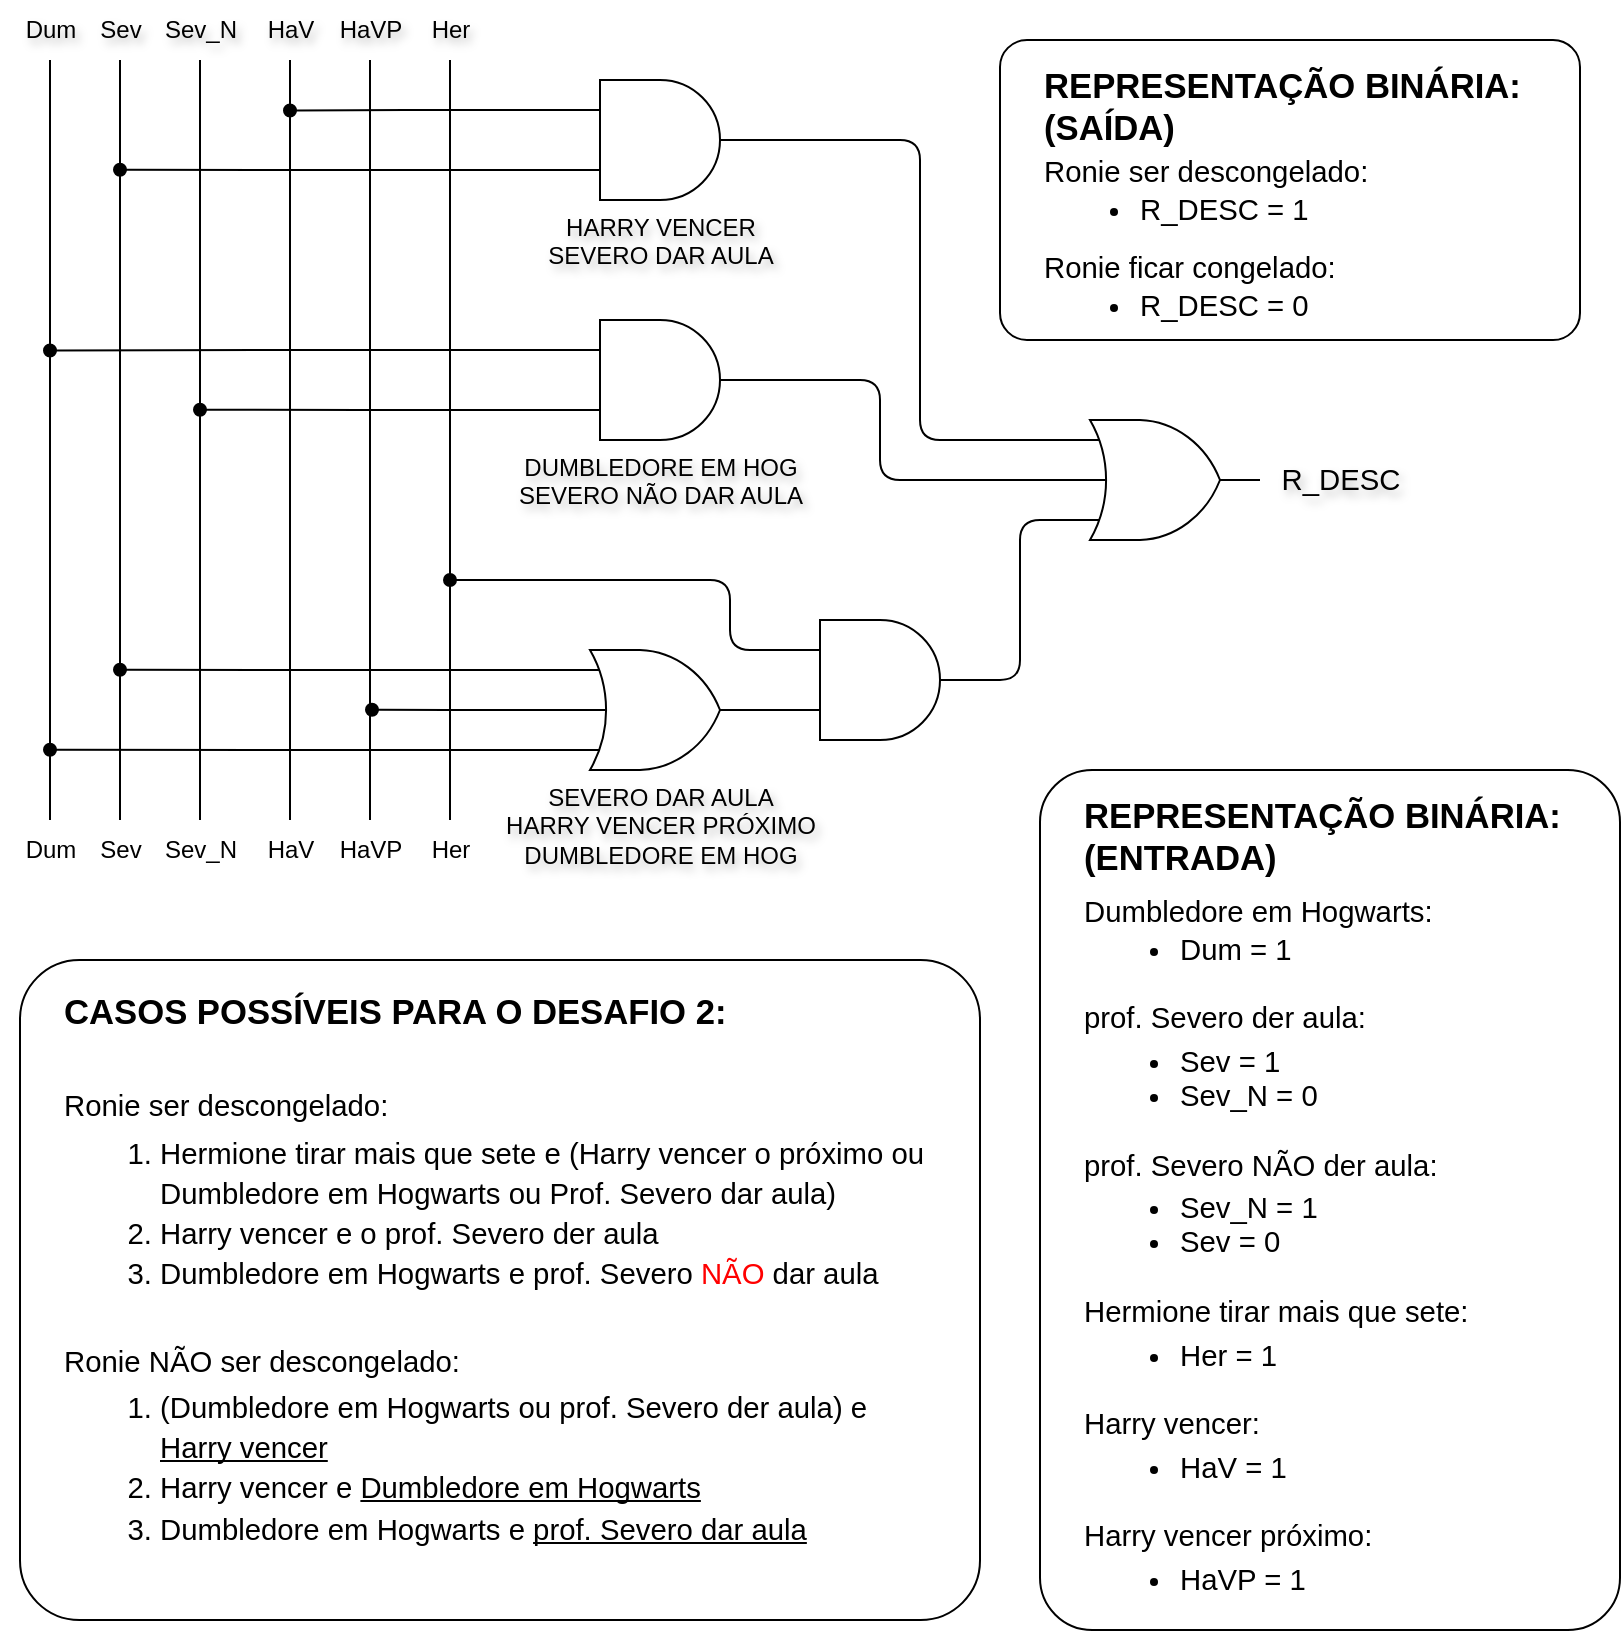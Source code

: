 <mxfile version="24.1.0" type="device">
  <diagram name="Página-1" id="jZn85Tw5e062K_5sVM_j">
    <mxGraphModel dx="819" dy="482" grid="1" gridSize="10" guides="1" tooltips="1" connect="1" arrows="1" fold="1" page="1" pageScale="1" pageWidth="827" pageHeight="1169" math="0" shadow="0">
      <root>
        <mxCell id="0" />
        <mxCell id="1" parent="0" />
        <mxCell id="wo6hQcJHvFdP4VvqB_ml-67" style="edgeStyle=orthogonalEdgeStyle;rounded=1;orthogonalLoop=1;jettySize=auto;html=1;endArrow=none;endFill=0;textShadow=1;" edge="1" parent="1" source="wo6hQcJHvFdP4VvqB_ml-50" target="wo6hQcJHvFdP4VvqB_ml-58">
          <mxGeometry relative="1" as="geometry" />
        </mxCell>
        <mxCell id="wo6hQcJHvFdP4VvqB_ml-50" value="Sev" style="text;html=1;align=center;verticalAlign=middle;resizable=0;points=[];autosize=1;strokeColor=none;fillColor=none;textShadow=1;" vertex="1" parent="1">
          <mxGeometry x="50" y="10" width="40" height="30" as="geometry" />
        </mxCell>
        <mxCell id="wo6hQcJHvFdP4VvqB_ml-63" style="edgeStyle=orthogonalEdgeStyle;rounded=1;orthogonalLoop=1;jettySize=auto;html=1;endArrow=none;endFill=0;textShadow=1;" edge="1" parent="1" source="wo6hQcJHvFdP4VvqB_ml-51" target="wo6hQcJHvFdP4VvqB_ml-59">
          <mxGeometry relative="1" as="geometry" />
        </mxCell>
        <mxCell id="wo6hQcJHvFdP4VvqB_ml-51" value="Dum" style="text;html=1;align=center;verticalAlign=middle;resizable=0;points=[];autosize=1;strokeColor=none;fillColor=none;textShadow=1;" vertex="1" parent="1">
          <mxGeometry x="10" y="10" width="50" height="30" as="geometry" />
        </mxCell>
        <mxCell id="wo6hQcJHvFdP4VvqB_ml-64" style="edgeStyle=orthogonalEdgeStyle;rounded=1;orthogonalLoop=1;jettySize=auto;html=1;endArrow=none;endFill=0;textShadow=1;" edge="1" parent="1" source="wo6hQcJHvFdP4VvqB_ml-52" target="wo6hQcJHvFdP4VvqB_ml-60">
          <mxGeometry relative="1" as="geometry" />
        </mxCell>
        <mxCell id="wo6hQcJHvFdP4VvqB_ml-52" value="HaVP" style="text;html=1;align=center;verticalAlign=middle;resizable=0;points=[];autosize=1;strokeColor=none;fillColor=none;textShadow=1;" vertex="1" parent="1">
          <mxGeometry x="170" y="10" width="50" height="30" as="geometry" />
        </mxCell>
        <mxCell id="wo6hQcJHvFdP4VvqB_ml-66" style="edgeStyle=orthogonalEdgeStyle;rounded=1;orthogonalLoop=1;jettySize=auto;html=1;endArrow=none;endFill=0;textShadow=1;" edge="1" parent="1" source="wo6hQcJHvFdP4VvqB_ml-53" target="wo6hQcJHvFdP4VvqB_ml-61">
          <mxGeometry relative="1" as="geometry" />
        </mxCell>
        <mxCell id="wo6hQcJHvFdP4VvqB_ml-53" value="Sev_N" style="text;html=1;align=center;verticalAlign=middle;resizable=0;points=[];autosize=1;strokeColor=none;fillColor=none;textShadow=1;" vertex="1" parent="1">
          <mxGeometry x="80" y="10" width="60" height="30" as="geometry" />
        </mxCell>
        <mxCell id="wo6hQcJHvFdP4VvqB_ml-65" style="edgeStyle=orthogonalEdgeStyle;rounded=1;orthogonalLoop=1;jettySize=auto;html=1;endArrow=none;endFill=0;textShadow=1;" edge="1" parent="1" source="wo6hQcJHvFdP4VvqB_ml-54" target="wo6hQcJHvFdP4VvqB_ml-62">
          <mxGeometry relative="1" as="geometry" />
        </mxCell>
        <mxCell id="wo6hQcJHvFdP4VvqB_ml-54" value="HaV" style="text;html=1;align=center;verticalAlign=middle;resizable=0;points=[];autosize=1;strokeColor=none;fillColor=none;textShadow=1;" vertex="1" parent="1">
          <mxGeometry x="130" y="10" width="50" height="30" as="geometry" />
        </mxCell>
        <mxCell id="wo6hQcJHvFdP4VvqB_ml-58" value="Sev" style="text;html=1;align=center;verticalAlign=middle;resizable=0;points=[];autosize=1;strokeColor=none;fillColor=none;" vertex="1" parent="1">
          <mxGeometry x="50" y="420" width="40" height="30" as="geometry" />
        </mxCell>
        <mxCell id="wo6hQcJHvFdP4VvqB_ml-59" value="Dum" style="text;html=1;align=center;verticalAlign=middle;resizable=0;points=[];autosize=1;strokeColor=none;fillColor=none;" vertex="1" parent="1">
          <mxGeometry x="10" y="420" width="50" height="30" as="geometry" />
        </mxCell>
        <mxCell id="wo6hQcJHvFdP4VvqB_ml-60" value="HaVP" style="text;html=1;align=center;verticalAlign=middle;resizable=0;points=[];autosize=1;strokeColor=none;fillColor=none;" vertex="1" parent="1">
          <mxGeometry x="170" y="420" width="50" height="30" as="geometry" />
        </mxCell>
        <mxCell id="wo6hQcJHvFdP4VvqB_ml-61" value="Sev_N" style="text;html=1;align=center;verticalAlign=middle;resizable=0;points=[];autosize=1;strokeColor=none;fillColor=none;" vertex="1" parent="1">
          <mxGeometry x="80" y="420" width="60" height="30" as="geometry" />
        </mxCell>
        <mxCell id="wo6hQcJHvFdP4VvqB_ml-62" value="HaV" style="text;html=1;align=center;verticalAlign=middle;resizable=0;points=[];autosize=1;strokeColor=none;fillColor=none;" vertex="1" parent="1">
          <mxGeometry x="130" y="420" width="50" height="30" as="geometry" />
        </mxCell>
        <mxCell id="wo6hQcJHvFdP4VvqB_ml-68" style="edgeStyle=orthogonalEdgeStyle;rounded=1;orthogonalLoop=1;jettySize=auto;html=1;exitX=0;exitY=0.25;exitDx=0;exitDy=0;exitPerimeter=0;endArrow=oval;endFill=1;textShadow=1;" edge="1" parent="1" source="wo6hQcJHvFdP4VvqB_ml-36">
          <mxGeometry relative="1" as="geometry">
            <mxPoint x="155" y="65.241" as="targetPoint" />
            <mxPoint x="285" y="65" as="sourcePoint" />
          </mxGeometry>
        </mxCell>
        <mxCell id="wo6hQcJHvFdP4VvqB_ml-70" style="edgeStyle=orthogonalEdgeStyle;rounded=1;orthogonalLoop=1;jettySize=auto;html=1;exitX=0;exitY=0.75;exitDx=0;exitDy=0;exitPerimeter=0;endArrow=oval;endFill=1;textShadow=1;" edge="1" parent="1" source="wo6hQcJHvFdP4VvqB_ml-36">
          <mxGeometry relative="1" as="geometry">
            <mxPoint x="70" y="94.897" as="targetPoint" />
          </mxGeometry>
        </mxCell>
        <mxCell id="wo6hQcJHvFdP4VvqB_ml-36" value="HARRY VENCER&lt;div&gt;SEVERO DAR AULA&lt;/div&gt;" style="verticalLabelPosition=bottom;shadow=0;dashed=0;align=center;html=1;verticalAlign=top;shape=mxgraph.electrical.logic_gates.logic_gate;operation=and;rounded=1;textShadow=1;" vertex="1" parent="1">
          <mxGeometry x="290" y="50" width="100" height="60" as="geometry" />
        </mxCell>
        <mxCell id="wo6hQcJHvFdP4VvqB_ml-71" style="edgeStyle=orthogonalEdgeStyle;rounded=1;orthogonalLoop=1;jettySize=auto;html=1;exitX=0;exitY=0.25;exitDx=0;exitDy=0;exitPerimeter=0;endArrow=oval;endFill=1;textShadow=1;" edge="1" parent="1" source="wo6hQcJHvFdP4VvqB_ml-41">
          <mxGeometry relative="1" as="geometry">
            <mxPoint x="35" y="185.241" as="targetPoint" />
            <mxPoint x="285" y="185" as="sourcePoint" />
          </mxGeometry>
        </mxCell>
        <mxCell id="wo6hQcJHvFdP4VvqB_ml-72" style="edgeStyle=orthogonalEdgeStyle;rounded=1;orthogonalLoop=1;jettySize=auto;html=1;exitX=0;exitY=0.75;exitDx=0;exitDy=0;exitPerimeter=0;endArrow=oval;endFill=1;textShadow=1;" edge="1" parent="1" source="wo6hQcJHvFdP4VvqB_ml-41">
          <mxGeometry relative="1" as="geometry">
            <mxPoint x="110" y="214.897" as="targetPoint" />
          </mxGeometry>
        </mxCell>
        <mxCell id="wo6hQcJHvFdP4VvqB_ml-41" value="DUMBLEDORE EM HOG&lt;div&gt;SEVERO NÃO DAR AULA&lt;/div&gt;" style="verticalLabelPosition=bottom;shadow=0;dashed=0;align=center;html=1;verticalAlign=top;shape=mxgraph.electrical.logic_gates.logic_gate;operation=and;rounded=1;textShadow=1;" vertex="1" parent="1">
          <mxGeometry x="290" y="170" width="100" height="60" as="geometry" />
        </mxCell>
        <mxCell id="wo6hQcJHvFdP4VvqB_ml-73" style="edgeStyle=orthogonalEdgeStyle;rounded=1;orthogonalLoop=1;jettySize=auto;html=1;exitX=0;exitY=0.167;exitDx=0;exitDy=0;exitPerimeter=0;endArrow=oval;endFill=1;textShadow=1;" edge="1" parent="1" source="wo6hQcJHvFdP4VvqB_ml-11">
          <mxGeometry relative="1" as="geometry">
            <mxPoint x="70" y="344.897" as="targetPoint" />
          </mxGeometry>
        </mxCell>
        <mxCell id="wo6hQcJHvFdP4VvqB_ml-75" style="edgeStyle=orthogonalEdgeStyle;rounded=1;orthogonalLoop=1;jettySize=auto;html=1;exitX=0;exitY=0.5;exitDx=0;exitDy=0;exitPerimeter=0;endArrow=oval;endFill=1;textShadow=1;" edge="1" parent="1" source="wo6hQcJHvFdP4VvqB_ml-11">
          <mxGeometry relative="1" as="geometry">
            <mxPoint x="196" y="364.897" as="targetPoint" />
            <mxPoint x="286" y="365" as="sourcePoint" />
          </mxGeometry>
        </mxCell>
        <mxCell id="wo6hQcJHvFdP4VvqB_ml-76" style="edgeStyle=orthogonalEdgeStyle;rounded=1;orthogonalLoop=1;jettySize=auto;html=1;exitX=0;exitY=0.833;exitDx=0;exitDy=0;exitPerimeter=0;endArrow=oval;endFill=1;textShadow=1;" edge="1" parent="1" source="wo6hQcJHvFdP4VvqB_ml-11">
          <mxGeometry relative="1" as="geometry">
            <mxPoint x="35" y="384.897" as="targetPoint" />
            <mxPoint x="285" y="385" as="sourcePoint" />
          </mxGeometry>
        </mxCell>
        <mxCell id="wo6hQcJHvFdP4VvqB_ml-11" value="&lt;div&gt;SEVERO DAR AULA&lt;/div&gt;&lt;div&gt;HARRY VENCER PRÓXIMO&lt;/div&gt;&lt;div&gt;DUMBLEDORE EM HOG&lt;br&gt;&lt;/div&gt;" style="verticalLabelPosition=bottom;shadow=0;dashed=0;align=center;html=1;verticalAlign=top;shape=mxgraph.electrical.logic_gates.logic_gate;operation=or;rounded=1;numInputs=3;textShadow=1;" vertex="1" parent="1">
          <mxGeometry x="290" y="335" width="100" height="60" as="geometry" />
        </mxCell>
        <mxCell id="wo6hQcJHvFdP4VvqB_ml-87" style="edgeStyle=orthogonalEdgeStyle;rounded=1;orthogonalLoop=1;jettySize=auto;html=1;exitX=0;exitY=0.25;exitDx=0;exitDy=0;exitPerimeter=0;endArrow=oval;endFill=1;textShadow=1;" edge="1" parent="1" source="wo6hQcJHvFdP4VvqB_ml-17">
          <mxGeometry relative="1" as="geometry">
            <mxPoint x="235" y="300" as="targetPoint" />
            <mxPoint x="425" y="335" as="sourcePoint" />
            <Array as="points">
              <mxPoint x="375" y="335" />
              <mxPoint x="375" y="300" />
            </Array>
          </mxGeometry>
        </mxCell>
        <mxCell id="wo6hQcJHvFdP4VvqB_ml-17" value="" style="verticalLabelPosition=bottom;shadow=0;dashed=0;align=center;html=1;verticalAlign=top;shape=mxgraph.electrical.logic_gates.logic_gate;operation=and;rounded=1;textShadow=1;" vertex="1" parent="1">
          <mxGeometry x="400" y="320" width="100" height="60" as="geometry" />
        </mxCell>
        <mxCell id="wo6hQcJHvFdP4VvqB_ml-18" style="edgeStyle=orthogonalEdgeStyle;rounded=1;orthogonalLoop=1;jettySize=auto;html=1;exitX=1;exitY=0.5;exitDx=0;exitDy=0;exitPerimeter=0;entryX=0;entryY=0.75;entryDx=0;entryDy=0;entryPerimeter=0;endArrow=none;endFill=0;textShadow=1;" edge="1" parent="1" source="wo6hQcJHvFdP4VvqB_ml-11" target="wo6hQcJHvFdP4VvqB_ml-17">
          <mxGeometry relative="1" as="geometry" />
        </mxCell>
        <mxCell id="wo6hQcJHvFdP4VvqB_ml-77" style="edgeStyle=orthogonalEdgeStyle;rounded=1;orthogonalLoop=1;jettySize=auto;html=1;endArrow=none;endFill=0;textShadow=1;" edge="1" parent="1" source="wo6hQcJHvFdP4VvqB_ml-78" target="wo6hQcJHvFdP4VvqB_ml-79">
          <mxGeometry relative="1" as="geometry" />
        </mxCell>
        <mxCell id="wo6hQcJHvFdP4VvqB_ml-78" value="Her" style="text;html=1;align=center;verticalAlign=middle;resizable=0;points=[];autosize=1;strokeColor=none;fillColor=none;textShadow=1;" vertex="1" parent="1">
          <mxGeometry x="215" y="10" width="40" height="30" as="geometry" />
        </mxCell>
        <mxCell id="wo6hQcJHvFdP4VvqB_ml-79" value="Her" style="text;html=1;align=center;verticalAlign=middle;resizable=0;points=[];autosize=1;strokeColor=none;fillColor=none;" vertex="1" parent="1">
          <mxGeometry x="215" y="420" width="40" height="30" as="geometry" />
        </mxCell>
        <mxCell id="wo6hQcJHvFdP4VvqB_ml-81" value="" style="verticalLabelPosition=bottom;shadow=0;dashed=0;align=center;html=1;verticalAlign=top;shape=mxgraph.electrical.logic_gates.logic_gate;operation=or;rounded=1;numInputs=3;textShadow=1;" vertex="1" parent="1">
          <mxGeometry x="540" y="220" width="100" height="60" as="geometry" />
        </mxCell>
        <mxCell id="wo6hQcJHvFdP4VvqB_ml-82" style="edgeStyle=orthogonalEdgeStyle;rounded=1;orthogonalLoop=1;jettySize=auto;html=1;exitX=1;exitY=0.5;exitDx=0;exitDy=0;exitPerimeter=0;entryX=0;entryY=0.167;entryDx=0;entryDy=0;entryPerimeter=0;endArrow=none;endFill=0;textShadow=1;" edge="1" parent="1" source="wo6hQcJHvFdP4VvqB_ml-36" target="wo6hQcJHvFdP4VvqB_ml-81">
          <mxGeometry relative="1" as="geometry">
            <Array as="points">
              <mxPoint x="470" y="80" />
              <mxPoint x="470" y="230" />
            </Array>
          </mxGeometry>
        </mxCell>
        <mxCell id="wo6hQcJHvFdP4VvqB_ml-83" style="edgeStyle=orthogonalEdgeStyle;rounded=1;orthogonalLoop=1;jettySize=auto;html=1;exitX=1;exitY=0.5;exitDx=0;exitDy=0;exitPerimeter=0;entryX=0;entryY=0.5;entryDx=0;entryDy=0;entryPerimeter=0;endArrow=none;endFill=0;textShadow=1;" edge="1" parent="1" source="wo6hQcJHvFdP4VvqB_ml-41" target="wo6hQcJHvFdP4VvqB_ml-81">
          <mxGeometry relative="1" as="geometry">
            <Array as="points">
              <mxPoint x="450" y="200" />
              <mxPoint x="450" y="250" />
            </Array>
          </mxGeometry>
        </mxCell>
        <mxCell id="wo6hQcJHvFdP4VvqB_ml-84" style="edgeStyle=orthogonalEdgeStyle;rounded=1;orthogonalLoop=1;jettySize=auto;html=1;exitX=1;exitY=0.5;exitDx=0;exitDy=0;exitPerimeter=0;entryX=0;entryY=0.833;entryDx=0;entryDy=0;entryPerimeter=0;endArrow=none;endFill=0;textShadow=1;" edge="1" parent="1" source="wo6hQcJHvFdP4VvqB_ml-17" target="wo6hQcJHvFdP4VvqB_ml-81">
          <mxGeometry relative="1" as="geometry" />
        </mxCell>
        <mxCell id="wo6hQcJHvFdP4VvqB_ml-85" value="&lt;span id=&quot;docs-internal-guid-f2258b3a-7fff-465f-809c-f6f44d3002fe&quot;&gt;&lt;span style=&quot;font-size: 11pt; font-family: Arial, sans-serif; background-color: transparent; font-variant-numeric: normal; font-variant-east-asian: normal; font-variant-alternates: normal; font-variant-position: normal; vertical-align: baseline; white-space: pre-wrap;&quot;&gt;R_DESC&lt;/span&gt;&lt;/span&gt;" style="text;html=1;align=center;verticalAlign=middle;resizable=0;points=[];autosize=1;strokeColor=none;fillColor=none;fontColor=default;textShadow=1;" vertex="1" parent="1">
          <mxGeometry x="640" y="235" width="80" height="30" as="geometry" />
        </mxCell>
        <mxCell id="wo6hQcJHvFdP4VvqB_ml-89" value="&lt;h1 style=&quot;margin-top: 0px; padding-left: 20px; padding-right: 20px;&quot;&gt;&lt;span id=&quot;docs-internal-guid-02a18f81-7fff-af73-265d-ae50ddb87528&quot; style=&quot;font-weight:normal;&quot;&gt;&lt;p style=&quot;line-height:1.38;margin-top:0pt;margin-bottom:10pt;&quot; dir=&quot;ltr&quot;&gt;&lt;span style=&quot;font-size: 13pt; font-family: Arial, sans-serif; background-color: transparent; font-weight: 700; font-variant-numeric: normal; font-variant-east-asian: normal; font-variant-alternates: normal; font-variant-position: normal; vertical-align: baseline; white-space-collapse: preserve;&quot;&gt;CASOS POSSÍVEIS PARA O DESAFIO 2:&lt;/span&gt;&lt;/p&gt;&lt;p style=&quot;line-height: 1.38; margin-top: 0pt; margin-bottom: 0px; margin-right: 0px;&quot; dir=&quot;ltr&quot;&gt;&lt;span style=&quot;font-size: 11pt; font-family: Arial, sans-serif; background-color: transparent; font-variant-numeric: normal; font-variant-east-asian: normal; font-variant-alternates: normal; font-variant-position: normal; vertical-align: baseline; white-space-collapse: preserve;&quot;&gt;Ronie ser descongelado:&lt;/span&gt;&lt;/p&gt;&lt;ol style=&quot;margin-top:0;margin-bottom:0;padding-inline-start:48px;&quot;&gt;&lt;li aria-level=&quot;1&quot; style=&quot;list-style-type: decimal; font-size: 11pt; font-family: Arial, sans-serif; background-color: transparent; font-variant-numeric: normal; font-variant-east-asian: normal; font-variant-alternates: normal; font-variant-position: normal; vertical-align: baseline; white-space: pre;&quot; dir=&quot;ltr&quot;&gt;&lt;p role=&quot;presentation&quot; style=&quot;line-height:1.38;margin-top:0pt;margin-bottom:0pt;&quot; dir=&quot;ltr&quot;&gt;&lt;span style=&quot;font-size: 11pt; background-color: transparent; font-variant-numeric: normal; font-variant-east-asian: normal; font-variant-alternates: normal; font-variant-position: normal; vertical-align: baseline; text-wrap: wrap;&quot;&gt;Hermione tirar mais que sete e (Harry vencer o próximo ou Dumbledore em Hogwarts ou Prof. Severo dar aula)&lt;/span&gt;&lt;/p&gt;&lt;/li&gt;&lt;li aria-level=&quot;1&quot; style=&quot;list-style-type: decimal; font-size: 11pt; font-family: Arial, sans-serif; background-color: transparent; font-variant-numeric: normal; font-variant-east-asian: normal; font-variant-alternates: normal; font-variant-position: normal; vertical-align: baseline; white-space: pre;&quot; dir=&quot;ltr&quot;&gt;&lt;p role=&quot;presentation&quot; style=&quot;line-height:1.38;margin-top:0pt;margin-bottom:0pt;&quot; dir=&quot;ltr&quot;&gt;&lt;span style=&quot;font-size: 11pt; background-color: transparent; font-variant-numeric: normal; font-variant-east-asian: normal; font-variant-alternates: normal; font-variant-position: normal; vertical-align: baseline; text-wrap: wrap;&quot;&gt;Harry vencer e o prof. Severo der aula&amp;nbsp;&lt;/span&gt;&lt;/p&gt;&lt;/li&gt;&lt;li aria-level=&quot;1&quot; style=&quot;list-style-type: decimal; font-size: 11pt; font-family: Arial, sans-serif; background-color: transparent; font-variant-numeric: normal; font-variant-east-asian: normal; font-variant-alternates: normal; font-variant-position: normal; vertical-align: baseline; white-space: pre;&quot; dir=&quot;ltr&quot;&gt;&lt;p role=&quot;presentation&quot; style=&quot;line-height:1.38;margin-top:0pt;margin-bottom:10pt;&quot; dir=&quot;ltr&quot;&gt;&lt;span style=&quot;font-size: 11pt; background-color: transparent; font-variant-numeric: normal; font-variant-east-asian: normal; font-variant-alternates: normal; font-variant-position: normal; vertical-align: baseline; text-wrap: wrap;&quot;&gt;Dumbledore em Hogwarts e prof. Severo &lt;/span&gt;&lt;span style=&quot;font-size: 11pt; color: rgb(255, 0, 0); background-color: transparent; font-variant-numeric: normal; font-variant-east-asian: normal; font-variant-alternates: normal; font-variant-position: normal; vertical-align: baseline; text-wrap: wrap;&quot;&gt;NÃO&lt;/span&gt;&lt;span style=&quot;font-size: 11pt; background-color: transparent; font-variant-numeric: normal; font-variant-east-asian: normal; font-variant-alternates: normal; font-variant-position: normal; vertical-align: baseline; text-wrap: wrap;&quot;&gt; dar aula&lt;/span&gt;&lt;/p&gt;&lt;/li&gt;&lt;/ol&gt;&lt;p style=&quot;line-height: 1.38; margin-top: 0pt; margin-bottom: 0px;&quot; dir=&quot;ltr&quot;&gt;&lt;span style=&quot;font-size: 11pt; font-family: Arial, sans-serif; background-color: transparent; font-variant-numeric: normal; font-variant-east-asian: normal; font-variant-alternates: normal; font-variant-position: normal; vertical-align: baseline; white-space-collapse: preserve;&quot;&gt;Ronie NÃO ser descongelado:&lt;/span&gt;&lt;/p&gt;&lt;ol style=&quot;margin-top:0;margin-bottom:0;padding-inline-start:48px;&quot;&gt;&lt;li aria-level=&quot;1&quot; style=&quot;list-style-type: decimal; font-size: 11pt; font-family: Arial, sans-serif; background-color: transparent; font-variant-numeric: normal; font-variant-east-asian: normal; font-variant-alternates: normal; font-variant-position: normal; vertical-align: baseline; white-space: pre;&quot; dir=&quot;ltr&quot;&gt;&lt;p role=&quot;presentation&quot; style=&quot;line-height:1.38;margin-top:0pt;margin-bottom:0pt;&quot; dir=&quot;ltr&quot;&gt;&lt;span style=&quot;font-size: 11pt; background-color: transparent; font-variant-numeric: normal; font-variant-east-asian: normal; font-variant-alternates: normal; font-variant-position: normal; vertical-align: baseline; text-wrap: wrap;&quot;&gt;(Dumbledore em Hogwarts ou prof. Severo der aula) e &lt;/span&gt;&lt;span style=&quot;font-size: 11pt; background-color: transparent; font-variant-numeric: normal; font-variant-east-asian: normal; font-variant-alternates: normal; font-variant-position: normal; text-decoration-line: underline; text-decoration-skip-ink: none; vertical-align: baseline; text-wrap: wrap;&quot;&gt;Harry vencer&lt;/span&gt;&lt;/p&gt;&lt;/li&gt;&lt;li aria-level=&quot;1&quot; style=&quot;list-style-type: decimal; font-size: 11pt; font-family: Arial, sans-serif; background-color: transparent; font-variant-numeric: normal; font-variant-east-asian: normal; font-variant-alternates: normal; font-variant-position: normal; vertical-align: baseline; white-space: pre;&quot; dir=&quot;ltr&quot;&gt;&lt;p role=&quot;presentation&quot; style=&quot;line-height: 1.38; margin-top: 0pt; margin-bottom: 0px;&quot; dir=&quot;ltr&quot;&gt;&lt;span style=&quot;font-size: 11pt; background-color: transparent; font-variant-numeric: normal; font-variant-east-asian: normal; font-variant-alternates: normal; font-variant-position: normal; vertical-align: baseline; text-wrap: wrap;&quot;&gt;Harry vencer e &lt;/span&gt;&lt;span style=&quot;font-size: 11pt; background-color: transparent; font-variant-numeric: normal; font-variant-east-asian: normal; font-variant-alternates: normal; font-variant-position: normal; text-decoration-line: underline; text-decoration-skip-ink: none; vertical-align: baseline; text-wrap: wrap;&quot;&gt;Dumbledore em Hogwarts&lt;/span&gt;&lt;/p&gt;&lt;/li&gt;&lt;li aria-level=&quot;1&quot; style=&quot;list-style-type: decimal; font-size: 11pt; font-family: Arial, sans-serif; background-color: transparent; font-variant-numeric: normal; font-variant-east-asian: normal; font-variant-alternates: normal; font-variant-position: normal; vertical-align: baseline; white-space: pre;&quot; dir=&quot;ltr&quot;&gt;&lt;p role=&quot;presentation&quot; style=&quot;line-height:1.38;margin-top:0pt;margin-bottom:10pt;&quot; dir=&quot;ltr&quot;&gt;&lt;span style=&quot;background-color: transparent; font-size: 11pt; text-wrap: wrap; font-variant-numeric: normal; font-variant-east-asian: normal; font-variant-alternates: normal; font-variant-position: normal; vertical-align: baseline;&quot;&gt;Dumbledore em Hogwarts e &lt;/span&gt;&lt;span style=&quot;background-color: transparent; font-size: 11pt; text-wrap: wrap; font-variant-numeric: normal; font-variant-east-asian: normal; font-variant-alternates: normal; font-variant-position: normal; text-decoration-line: underline; text-decoration-skip-ink: none; vertical-align: baseline;&quot;&gt;prof. Severo dar aula&lt;/span&gt;&lt;/p&gt;&lt;/li&gt;&lt;/ol&gt;&lt;/span&gt;&lt;/h1&gt;" style="text;html=1;whiteSpace=wrap;overflow=hidden;rounded=1;shadow=0;textShadow=0;strokeColor=default;arcSize=9;" vertex="1" parent="1">
          <mxGeometry x="20" y="490" width="480" height="330" as="geometry" />
        </mxCell>
        <mxCell id="wo6hQcJHvFdP4VvqB_ml-90" value="&lt;p style=&quot;line-height: 38%;&quot;&gt;&lt;/p&gt;&lt;h1 style=&quot;margin-top: 0px; padding-left: 20px; padding-right: 20px; margin-bottom: 0px; line-height: 20%;&quot;&gt;&lt;span id=&quot;docs-internal-guid-02a18f81-7fff-af73-265d-ae50ddb87528&quot; style=&quot;font-weight:normal;&quot;&gt;&lt;p style=&quot;line-height: 20%; margin-top: 0pt; margin-bottom: 10pt;&quot; dir=&quot;ltr&quot;&gt;&lt;span style=&quot;font-family: Arial, sans-serif; font-size: 17.333px; font-weight: 700; white-space-collapse: preserve;&quot;&gt;REPRESENTAÇÃO BINÁRIA:&lt;/span&gt;&lt;span style=&quot;background-color: transparent; font-family: Arial, sans-serif; font-size: 11pt; white-space-collapse: preserve;&quot;&gt;&lt;br&gt;&lt;/span&gt;&lt;/p&gt;&lt;p style=&quot;line-height: 20%; margin-top: 0pt; margin-bottom: 10pt;&quot; dir=&quot;ltr&quot;&gt;&lt;span style=&quot;font-family: Arial, sans-serif; font-size: 17.333px; font-weight: 700; white-space-collapse: preserve;&quot;&gt;(ENTRADA)&lt;/span&gt;&lt;/p&gt;&lt;p style=&quot;line-height: 69%; margin-top: 0pt; margin-bottom: 0px;&quot; dir=&quot;ltr&quot;&gt;&lt;span style=&quot;background-color: transparent; font-family: Arial, sans-serif; font-size: 11pt; white-space-collapse: preserve;&quot;&gt;Dumbledore em Hogwarts:&lt;/span&gt;&lt;br&gt;&lt;/p&gt;&lt;ul style=&quot;margin-top: 0px; margin-bottom: 0px; padding-inline-start: 48px; line-height: 90%;&quot;&gt;&lt;li aria-level=&quot;1&quot; style=&quot;list-style-type:disc;font-size:11pt;font-family:Arial,sans-serif;color:#000000;background-color:transparent;font-weight:400;font-style:normal;font-variant:normal;text-decoration:none;vertical-align:baseline;white-space:pre;&quot; dir=&quot;ltr&quot;&gt;&lt;p role=&quot;presentation&quot; style=&quot;line-height: 90%; margin-top: 0pt; margin-bottom: 10pt;&quot; dir=&quot;ltr&quot;&gt;&lt;span style=&quot;font-size:11pt;font-family:Arial,sans-serif;color:#000000;background-color:transparent;font-weight:400;font-style:normal;font-variant:normal;text-decoration:none;vertical-align:baseline;white-space:pre;white-space:pre-wrap;&quot;&gt;Dum = 1&lt;/span&gt;&lt;/p&gt;&lt;/li&gt;&lt;/ul&gt;&lt;p style=&quot;line-height: 90%; margin-top: 0pt; margin-bottom: 0px;&quot; dir=&quot;ltr&quot;&gt;&lt;span style=&quot;font-size:11pt;font-family:Arial,sans-serif;color:#000000;background-color:transparent;font-weight:400;font-style:normal;font-variant:normal;text-decoration:none;vertical-align:baseline;white-space:pre;white-space:pre-wrap;&quot;&gt;prof. Severo der aula:&lt;/span&gt;&lt;/p&gt;&lt;ul style=&quot;margin-top: 0px; margin-bottom: 0px; padding-inline-start: 48px; line-height: 90%;&quot;&gt;&lt;li aria-level=&quot;1&quot; style=&quot;list-style-type:disc;font-size:11pt;font-family:Arial,sans-serif;color:#000000;background-color:transparent;font-weight:400;font-style:normal;font-variant:normal;text-decoration:none;vertical-align:baseline;white-space:pre;&quot; dir=&quot;ltr&quot;&gt;&lt;p role=&quot;presentation&quot; style=&quot;line-height: 90%; margin-top: 0pt; margin-bottom: 0pt;&quot; dir=&quot;ltr&quot;&gt;&lt;span style=&quot;font-size:11pt;font-family:Arial,sans-serif;color:#000000;background-color:transparent;font-weight:400;font-style:normal;font-variant:normal;text-decoration:none;vertical-align:baseline;white-space:pre;white-space:pre-wrap;&quot;&gt;Sev = 1&lt;/span&gt;&lt;/p&gt;&lt;/li&gt;&lt;li aria-level=&quot;1&quot; style=&quot;list-style-type:disc;font-size:11pt;font-family:Arial,sans-serif;color:#000000;background-color:transparent;font-weight:400;font-style:normal;font-variant:normal;text-decoration:none;vertical-align:baseline;white-space:pre;&quot; dir=&quot;ltr&quot;&gt;&lt;p role=&quot;presentation&quot; style=&quot;line-height: 90%; margin-top: 0pt; margin-bottom: 10pt;&quot; dir=&quot;ltr&quot;&gt;&lt;span style=&quot;font-size:11pt;font-family:Arial,sans-serif;color:#000000;background-color:transparent;font-weight:400;font-style:normal;font-variant:normal;text-decoration:none;vertical-align:baseline;white-space:pre;white-space:pre-wrap;&quot;&gt;Sev_N = 0&lt;/span&gt;&lt;/p&gt;&lt;/li&gt;&lt;/ul&gt;&lt;p style=&quot;line-height: 90%; margin-top: 0pt; margin-bottom: 0px;&quot; dir=&quot;ltr&quot;&gt;&lt;span style=&quot;font-size:11pt;font-family:Arial,sans-serif;color:#000000;background-color:transparent;font-weight:400;font-style:normal;font-variant:normal;text-decoration:none;vertical-align:baseline;white-space:pre;white-space:pre-wrap;&quot;&gt;prof. Severo NÃO der aula:&lt;/span&gt;&lt;/p&gt;&lt;ul style=&quot;margin-top: 0px; margin-bottom: 0px; padding-inline-start: 48px; line-height: 90%;&quot;&gt;&lt;li aria-level=&quot;1&quot; style=&quot;list-style-type:disc;font-size:11pt;font-family:Arial,sans-serif;color:#000000;background-color:transparent;font-weight:400;font-style:normal;font-variant:normal;text-decoration:none;vertical-align:baseline;white-space:pre;&quot; dir=&quot;ltr&quot;&gt;&lt;p role=&quot;presentation&quot; style=&quot;line-height: 90%; margin-top: 0pt; margin-bottom: 0pt;&quot; dir=&quot;ltr&quot;&gt;&lt;span style=&quot;font-size:11pt;font-family:Arial,sans-serif;color:#000000;background-color:transparent;font-weight:400;font-style:normal;font-variant:normal;text-decoration:none;vertical-align:baseline;white-space:pre;white-space:pre-wrap;&quot;&gt;Sev_N = 1&lt;/span&gt;&lt;/p&gt;&lt;/li&gt;&lt;li aria-level=&quot;1&quot; style=&quot;list-style-type:disc;font-size:11pt;font-family:Arial,sans-serif;color:#000000;background-color:transparent;font-weight:400;font-style:normal;font-variant:normal;text-decoration:none;vertical-align:baseline;white-space:pre;&quot; dir=&quot;ltr&quot;&gt;&lt;p role=&quot;presentation&quot; style=&quot;line-height: 90%; margin-top: 0pt; margin-bottom: 10pt;&quot; dir=&quot;ltr&quot;&gt;&lt;span style=&quot;font-size:11pt;font-family:Arial,sans-serif;color:#000000;background-color:transparent;font-weight:400;font-style:normal;font-variant:normal;text-decoration:none;vertical-align:baseline;white-space:pre;white-space:pre-wrap;&quot;&gt;Sev = 0&lt;/span&gt;&lt;/p&gt;&lt;/li&gt;&lt;/ul&gt;&lt;p style=&quot;line-height: 90%; margin-top: 0pt; margin-bottom: 0px;&quot; dir=&quot;ltr&quot;&gt;&lt;span style=&quot;font-size:11pt;font-family:Arial,sans-serif;color:#000000;background-color:transparent;font-weight:400;font-style:normal;font-variant:normal;text-decoration:none;vertical-align:baseline;white-space:pre;white-space:pre-wrap;&quot;&gt;Hermione tirar mais que sete:&lt;/span&gt;&lt;/p&gt;&lt;ul style=&quot;margin-top: 0px; margin-bottom: 0px; padding-inline-start: 48px; line-height: 90%;&quot;&gt;&lt;li aria-level=&quot;1&quot; style=&quot;list-style-type:disc;font-size:11pt;font-family:Arial,sans-serif;color:#000000;background-color:transparent;font-weight:400;font-style:normal;font-variant:normal;text-decoration:none;vertical-align:baseline;white-space:pre;&quot; dir=&quot;ltr&quot;&gt;&lt;p role=&quot;presentation&quot; style=&quot;line-height: 90%; margin-top: 0pt; margin-bottom: 10pt;&quot; dir=&quot;ltr&quot;&gt;&lt;span style=&quot;font-size:11pt;font-family:Arial,sans-serif;color:#000000;background-color:transparent;font-weight:400;font-style:normal;font-variant:normal;text-decoration:none;vertical-align:baseline;white-space:pre;white-space:pre-wrap;&quot;&gt;Her = 1&lt;/span&gt;&lt;/p&gt;&lt;/li&gt;&lt;/ul&gt;&lt;p style=&quot;line-height: 90%; margin-top: 0pt; margin-bottom: 0px;&quot; dir=&quot;ltr&quot;&gt;&lt;span style=&quot;font-size:11pt;font-family:Arial,sans-serif;color:#000000;background-color:transparent;font-weight:400;font-style:normal;font-variant:normal;text-decoration:none;vertical-align:baseline;white-space:pre;white-space:pre-wrap;&quot;&gt;Harry vencer:&lt;/span&gt;&lt;/p&gt;&lt;ul style=&quot;margin-top: 0px; margin-bottom: 0px; padding-inline-start: 48px; line-height: 90%;&quot;&gt;&lt;li aria-level=&quot;1&quot; style=&quot;list-style-type:disc;font-size:11pt;font-family:Arial,sans-serif;color:#000000;background-color:transparent;font-weight:400;font-style:normal;font-variant:normal;text-decoration:none;vertical-align:baseline;white-space:pre;&quot; dir=&quot;ltr&quot;&gt;&lt;p role=&quot;presentation&quot; style=&quot;line-height: 90%; margin-top: 0pt; margin-bottom: 10pt;&quot; dir=&quot;ltr&quot;&gt;&lt;span style=&quot;font-size:11pt;font-family:Arial,sans-serif;color:#000000;background-color:transparent;font-weight:400;font-style:normal;font-variant:normal;text-decoration:none;vertical-align:baseline;white-space:pre;white-space:pre-wrap;&quot;&gt;HaV = 1&lt;/span&gt;&lt;/p&gt;&lt;/li&gt;&lt;/ul&gt;&lt;p style=&quot;line-height: 90%; margin-top: 0pt; margin-bottom: 0px;&quot; dir=&quot;ltr&quot;&gt;&lt;span style=&quot;font-size:11pt;font-family:Arial,sans-serif;color:#000000;background-color:transparent;font-weight:400;font-style:normal;font-variant:normal;text-decoration:none;vertical-align:baseline;white-space:pre;white-space:pre-wrap;&quot;&gt;Harry vencer próximo:&lt;/span&gt;&lt;/p&gt;&lt;p style=&quot;line-height: 90%; margin-top: 0pt; margin-bottom: 0px;&quot; dir=&quot;ltr&quot;&gt;&lt;span style=&quot;font-size:11pt;font-family:Arial,sans-serif;color:#000000;background-color:transparent;font-weight:400;font-style:normal;font-variant:normal;text-decoration:none;vertical-align:baseline;white-space:pre;white-space:pre-wrap;&quot;&gt;&lt;/span&gt;&lt;/p&gt;&lt;ul style=&quot;margin-top: 0px; margin-bottom: 0px; padding-inline-start: 48px; line-height: 90%;&quot;&gt;&lt;li style=&quot;list-style-type: disc; font-size: 11pt; font-family: Arial, sans-serif; background-color: transparent; font-variant-numeric: normal; font-variant-east-asian: normal; font-variant-alternates: normal; font-variant-position: normal; vertical-align: baseline; white-space: pre;&quot; aria-level=&quot;1&quot; dir=&quot;ltr&quot;&gt;&lt;p style=&quot;line-height: 13.2px; margin-top: 0pt; margin-bottom: 10pt;&quot; role=&quot;presentation&quot; dir=&quot;ltr&quot;&gt;&lt;span style=&quot;font-size: 11pt; background-color: transparent; font-variant-numeric: normal; font-variant-east-asian: normal; font-variant-alternates: normal; font-variant-position: normal; vertical-align: baseline; text-wrap: wrap;&quot;&gt;HaVP = 1&lt;/span&gt;&lt;/p&gt;&lt;/li&gt;&lt;/ul&gt;&lt;/span&gt;&lt;/h1&gt;&lt;p&gt;&lt;/p&gt;" style="text;html=1;whiteSpace=wrap;overflow=hidden;rounded=1;shadow=0;textShadow=0;strokeColor=default;arcSize=9;" vertex="1" parent="1">
          <mxGeometry x="530" y="395" width="290" height="430" as="geometry" />
        </mxCell>
        <mxCell id="wo6hQcJHvFdP4VvqB_ml-92" value="&lt;p style=&quot;line-height: 38%;&quot;&gt;&lt;/p&gt;&lt;h1 style=&quot;margin-top: 0px; padding-left: 20px; padding-right: 20px; margin-bottom: 0px; line-height: 28%;&quot;&gt;&lt;span id=&quot;docs-internal-guid-02a18f81-7fff-af73-265d-ae50ddb87528&quot; style=&quot;font-weight:normal;&quot;&gt;&lt;p style=&quot;line-height: 20%; margin-top: 0pt; margin-bottom: 10pt;&quot; dir=&quot;ltr&quot;&gt;&lt;span style=&quot;font-family: Arial, sans-serif; font-size: 17.333px; font-weight: 700; white-space-collapse: preserve;&quot;&gt;REPRESENTAÇÃO BINÁRIA:&lt;/span&gt;&lt;span style=&quot;background-color: transparent; font-family: Arial, sans-serif; font-size: 11pt; white-space-collapse: preserve;&quot;&gt;&lt;br&gt;&lt;/span&gt;&lt;/p&gt;&lt;p style=&quot;line-height: 20%; margin-top: 0pt; margin-bottom: 10pt;&quot; dir=&quot;ltr&quot;&gt;&lt;span style=&quot;font-family: Arial, sans-serif; font-size: 17.333px; font-weight: 700; white-space-collapse: preserve;&quot;&gt;(SAÍDA)&lt;/span&gt;&lt;/p&gt;&lt;p style=&quot;line-height: 28%; margin-top: 0pt; margin-bottom: 5px;&quot; dir=&quot;ltr&quot;&gt;&lt;span style=&quot;font-size:11pt;font-family:Arial,sans-serif;color:#000000;background-color:transparent;font-weight:400;font-style:normal;font-variant:normal;text-decoration:none;vertical-align:baseline;white-space:pre;white-space:pre-wrap;&quot;&gt;Ronie ser descongelado:&lt;/span&gt;&lt;/p&gt;&lt;ul style=&quot;margin-top:0;margin-bottom:0;padding-inline-start:48px;&quot;&gt;&lt;li aria-level=&quot;1&quot; style=&quot;list-style-type:disc;font-size:11pt;font-family:Arial,sans-serif;color:#000000;background-color:transparent;font-weight:400;font-style:normal;font-variant:normal;text-decoration:none;vertical-align:baseline;white-space:pre;&quot; dir=&quot;ltr&quot;&gt;&lt;p role=&quot;presentation&quot; style=&quot;line-height: 1.38; margin-top: 0pt; margin-bottom: 13px;&quot; dir=&quot;ltr&quot;&gt;&lt;span style=&quot;font-size:11pt;font-family:Arial,sans-serif;color:#000000;background-color:transparent;font-weight:400;font-style:normal;font-variant:normal;text-decoration:none;vertical-align:baseline;white-space:pre;white-space:pre-wrap;&quot;&gt;R_DESC = 1&lt;/span&gt;&lt;/p&gt;&lt;/li&gt;&lt;/ul&gt;&lt;p style=&quot;line-height: 28%; margin-top: 0pt; margin-bottom: 5px;&quot; dir=&quot;ltr&quot;&gt;&lt;span style=&quot;font-size:11pt;font-family:Arial,sans-serif;color:#000000;background-color:transparent;font-weight:400;font-style:normal;font-variant:normal;text-decoration:none;vertical-align:baseline;white-space:pre;white-space:pre-wrap;&quot;&gt;Ronie ficar congelado:&lt;/span&gt;&lt;/p&gt;&lt;p style=&quot;line-height: 69%; margin-top: 0pt; margin-bottom: 0px;&quot; dir=&quot;ltr&quot;&gt;&lt;span id=&quot;docs-internal-guid-93b23c07-7fff-a6f1-56b6-ead160de76ed&quot;&gt;&lt;/span&gt;&lt;/p&gt;&lt;ul style=&quot;margin-top:0;margin-bottom:0;padding-inline-start:48px;&quot;&gt;&lt;li aria-level=&quot;1&quot; style=&quot;list-style-type:disc;font-size:11pt;font-family:Arial,sans-serif;color:#000000;background-color:transparent;font-weight:400;font-style:normal;font-variant:normal;text-decoration:none;vertical-align:baseline;white-space:pre;&quot; dir=&quot;ltr&quot;&gt;&lt;p role=&quot;presentation&quot; style=&quot;line-height:1.38;margin-top:0pt;margin-bottom:10pt;&quot; dir=&quot;ltr&quot;&gt;&lt;span style=&quot;font-size:11pt;font-family:Arial,sans-serif;color:#000000;background-color:transparent;font-weight:400;font-style:normal;font-variant:normal;text-decoration:none;vertical-align:baseline;white-space:pre;white-space:pre-wrap;&quot;&gt;R_DESC = 0&lt;/span&gt;&lt;/p&gt;&lt;/li&gt;&lt;/ul&gt;&lt;/span&gt;&lt;/h1&gt;&lt;p&gt;&lt;/p&gt;" style="text;html=1;whiteSpace=wrap;overflow=hidden;rounded=1;shadow=0;textShadow=0;strokeColor=default;arcSize=9;" vertex="1" parent="1">
          <mxGeometry x="510" y="30" width="290" height="150" as="geometry" />
        </mxCell>
      </root>
    </mxGraphModel>
  </diagram>
</mxfile>
